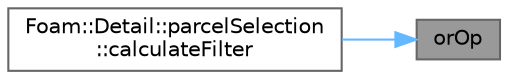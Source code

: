 digraph "orOp"
{
 // LATEX_PDF_SIZE
  bgcolor="transparent";
  edge [fontname=Helvetica,fontsize=10,labelfontname=Helvetica,labelfontsize=10];
  node [fontname=Helvetica,fontsize=10,shape=box,height=0.2,width=0.4];
  rankdir="RL";
  Node1 [id="Node000001",label="orOp",height=0.2,width=0.4,color="gray40", fillcolor="grey60", style="filled", fontcolor="black",tooltip=" "];
  Node1 -> Node2 [id="edge1_Node000001_Node000002",dir="back",color="steelblue1",style="solid",tooltip=" "];
  Node2 [id="Node000002",label="Foam::Detail::parcelSelection\l::calculateFilter",height=0.2,width=0.4,color="grey40", fillcolor="white", style="filled",URL="$classFoam_1_1Detail_1_1parcelSelection.html#a48fac412c7d47ad948141d5d6061717b",tooltip=" "];
}
